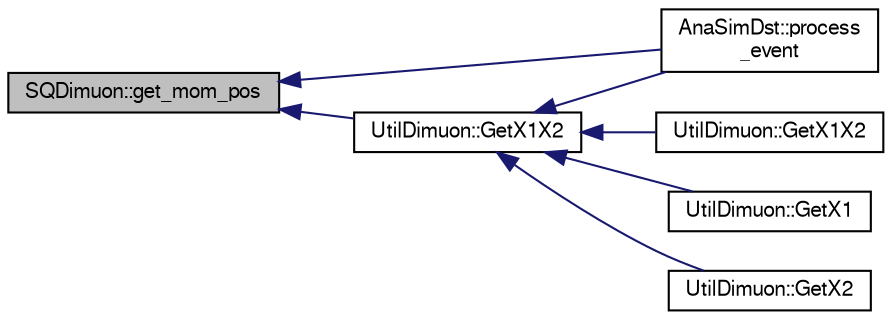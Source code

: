 digraph "SQDimuon::get_mom_pos"
{
  bgcolor="transparent";
  edge [fontname="FreeSans",fontsize="10",labelfontname="FreeSans",labelfontsize="10"];
  node [fontname="FreeSans",fontsize="10",shape=record];
  rankdir="LR";
  Node1 [label="SQDimuon::get_mom_pos",height=0.2,width=0.4,color="black", fillcolor="grey75", style="filled" fontcolor="black"];
  Node1 -> Node2 [dir="back",color="midnightblue",fontsize="10",style="solid",fontname="FreeSans"];
  Node2 [label="UtilDimuon::GetX1X2",height=0.2,width=0.4,color="black",URL="$d4/dcc/namespaceUtilDimuon.html#a3998d44988236a047a2a93e18f5d3649"];
  Node2 -> Node3 [dir="back",color="midnightblue",fontsize="10",style="solid",fontname="FreeSans"];
  Node3 [label="AnaSimDst::process\l_event",height=0.2,width=0.4,color="black",URL="$d1/d9e/classAnaSimDst.html#a2cf8cb92aa16247867fe679f439e01ee"];
  Node2 -> Node4 [dir="back",color="midnightblue",fontsize="10",style="solid",fontname="FreeSans"];
  Node4 [label="UtilDimuon::GetX1X2",height=0.2,width=0.4,color="black",URL="$d4/dcc/namespaceUtilDimuon.html#a422b81d52cb3407195a252b8e6a4bb9b"];
  Node2 -> Node5 [dir="back",color="midnightblue",fontsize="10",style="solid",fontname="FreeSans"];
  Node5 [label="UtilDimuon::GetX1",height=0.2,width=0.4,color="black",URL="$d4/dcc/namespaceUtilDimuon.html#a749268151c7326e43cb8152316c82691"];
  Node2 -> Node6 [dir="back",color="midnightblue",fontsize="10",style="solid",fontname="FreeSans"];
  Node6 [label="UtilDimuon::GetX2",height=0.2,width=0.4,color="black",URL="$d4/dcc/namespaceUtilDimuon.html#ad29e35bc7b249b498953a3e850ee70d1"];
  Node1 -> Node3 [dir="back",color="midnightblue",fontsize="10",style="solid",fontname="FreeSans"];
}
